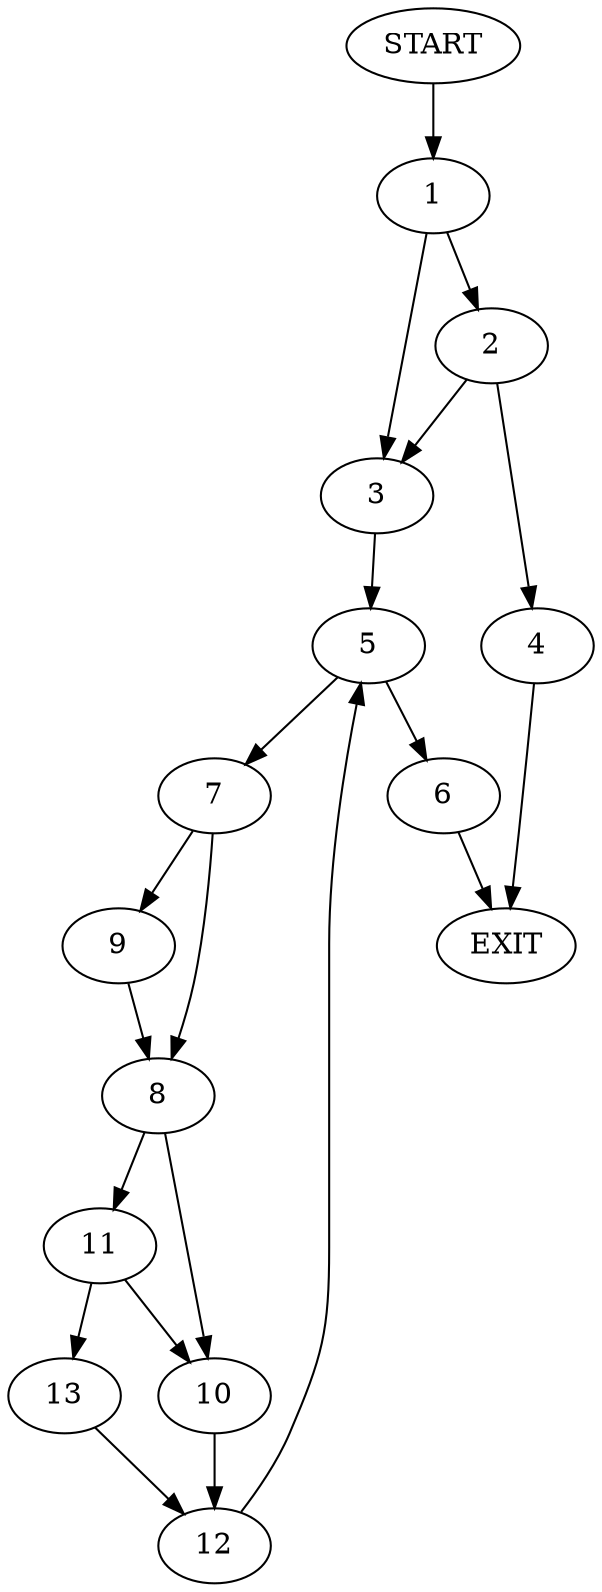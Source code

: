 digraph {
0 [label="START"]
14 [label="EXIT"]
0 -> 1
1 -> 2
1 -> 3
2 -> 4
2 -> 3
3 -> 5
4 -> 14
5 -> 6
5 -> 7
7 -> 8
7 -> 9
6 -> 14
9 -> 8
8 -> 10
8 -> 11
10 -> 12
11 -> 10
11 -> 13
13 -> 12
12 -> 5
}

